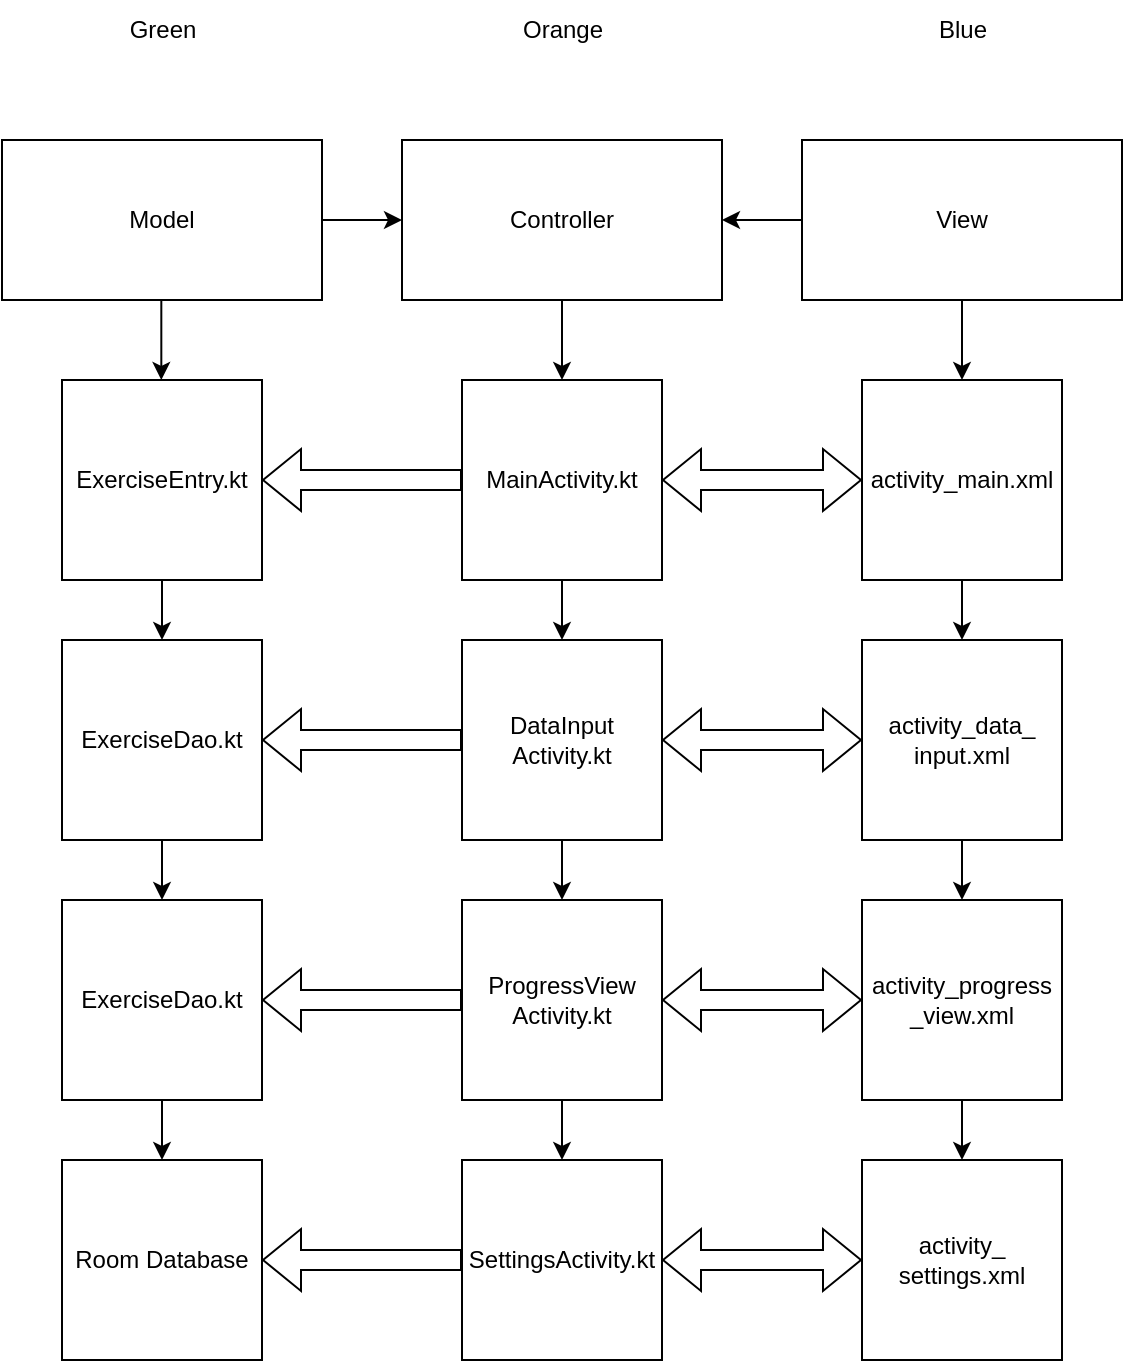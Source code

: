 <mxfile version="28.0.6">
  <diagram name="Page-1" id="APuEniZk1jiS2VduVCoG">
    <mxGraphModel dx="1425" dy="766" grid="1" gridSize="10" guides="1" tooltips="1" connect="1" arrows="1" fold="1" page="1" pageScale="1" pageWidth="850" pageHeight="1100" math="0" shadow="0">
      <root>
        <mxCell id="0" />
        <mxCell id="1" parent="0" />
        <mxCell id="TVGGW7-JHqkgEBfkJVd3-60" value="" style="edgeStyle=orthogonalEdgeStyle;rounded=0;orthogonalLoop=1;jettySize=auto;html=1;" edge="1" parent="1" source="TVGGW7-JHqkgEBfkJVd3-2" target="TVGGW7-JHqkgEBfkJVd3-4">
          <mxGeometry relative="1" as="geometry" />
        </mxCell>
        <mxCell id="TVGGW7-JHqkgEBfkJVd3-2" value="Model" style="rounded=0;whiteSpace=wrap;html=1;" vertex="1" parent="1">
          <mxGeometry x="160" y="400" width="160" height="80" as="geometry" />
        </mxCell>
        <mxCell id="TVGGW7-JHqkgEBfkJVd3-61" value="" style="edgeStyle=orthogonalEdgeStyle;rounded=0;orthogonalLoop=1;jettySize=auto;html=1;" edge="1" parent="1" source="TVGGW7-JHqkgEBfkJVd3-3" target="TVGGW7-JHqkgEBfkJVd3-4">
          <mxGeometry relative="1" as="geometry" />
        </mxCell>
        <mxCell id="TVGGW7-JHqkgEBfkJVd3-69" value="" style="edgeStyle=orthogonalEdgeStyle;rounded=0;orthogonalLoop=1;jettySize=auto;html=1;" edge="1" parent="1" source="TVGGW7-JHqkgEBfkJVd3-3" target="TVGGW7-JHqkgEBfkJVd3-63">
          <mxGeometry relative="1" as="geometry" />
        </mxCell>
        <mxCell id="TVGGW7-JHqkgEBfkJVd3-3" value="View" style="rounded=0;whiteSpace=wrap;html=1;" vertex="1" parent="1">
          <mxGeometry x="560" y="400" width="160" height="80" as="geometry" />
        </mxCell>
        <mxCell id="TVGGW7-JHqkgEBfkJVd3-77" value="" style="edgeStyle=orthogonalEdgeStyle;rounded=0;orthogonalLoop=1;jettySize=auto;html=1;" edge="1" parent="1" source="TVGGW7-JHqkgEBfkJVd3-4" target="TVGGW7-JHqkgEBfkJVd3-71">
          <mxGeometry relative="1" as="geometry" />
        </mxCell>
        <mxCell id="TVGGW7-JHqkgEBfkJVd3-4" value="Controller" style="rounded=0;whiteSpace=wrap;html=1;" vertex="1" parent="1">
          <mxGeometry x="360" y="400" width="160" height="80" as="geometry" />
        </mxCell>
        <mxCell id="TVGGW7-JHqkgEBfkJVd3-56" value="" style="edgeStyle=orthogonalEdgeStyle;rounded=0;orthogonalLoop=1;jettySize=auto;html=1;" edge="1" parent="1" source="TVGGW7-JHqkgEBfkJVd3-41" target="TVGGW7-JHqkgEBfkJVd3-46">
          <mxGeometry relative="1" as="geometry" />
        </mxCell>
        <mxCell id="TVGGW7-JHqkgEBfkJVd3-41" value="ExerciseEntry.kt" style="whiteSpace=wrap;html=1;aspect=fixed;" vertex="1" parent="1">
          <mxGeometry x="190" y="520" width="100" height="100" as="geometry" />
        </mxCell>
        <mxCell id="TVGGW7-JHqkgEBfkJVd3-45" value="" style="endArrow=classic;html=1;rounded=0;exitX=0.5;exitY=1;exitDx=0;exitDy=0;" edge="1" parent="1">
          <mxGeometry width="50" height="50" relative="1" as="geometry">
            <mxPoint x="239.66" y="480" as="sourcePoint" />
            <mxPoint x="239.66" y="520" as="targetPoint" />
          </mxGeometry>
        </mxCell>
        <mxCell id="TVGGW7-JHqkgEBfkJVd3-57" value="" style="edgeStyle=orthogonalEdgeStyle;rounded=0;orthogonalLoop=1;jettySize=auto;html=1;" edge="1" parent="1" source="TVGGW7-JHqkgEBfkJVd3-46" target="TVGGW7-JHqkgEBfkJVd3-47">
          <mxGeometry relative="1" as="geometry" />
        </mxCell>
        <mxCell id="TVGGW7-JHqkgEBfkJVd3-46" value="ExerciseDao.kt" style="whiteSpace=wrap;html=1;aspect=fixed;" vertex="1" parent="1">
          <mxGeometry x="190" y="650" width="100" height="100" as="geometry" />
        </mxCell>
        <mxCell id="TVGGW7-JHqkgEBfkJVd3-59" value="" style="edgeStyle=orthogonalEdgeStyle;rounded=0;orthogonalLoop=1;jettySize=auto;html=1;" edge="1" parent="1" source="TVGGW7-JHqkgEBfkJVd3-47" target="TVGGW7-JHqkgEBfkJVd3-58">
          <mxGeometry relative="1" as="geometry" />
        </mxCell>
        <mxCell id="TVGGW7-JHqkgEBfkJVd3-47" value="ExerciseDao.kt" style="whiteSpace=wrap;html=1;aspect=fixed;" vertex="1" parent="1">
          <mxGeometry x="190" y="780" width="100" height="100" as="geometry" />
        </mxCell>
        <mxCell id="TVGGW7-JHqkgEBfkJVd3-58" value="Room Database" style="whiteSpace=wrap;html=1;aspect=fixed;" vertex="1" parent="1">
          <mxGeometry x="190" y="910" width="100" height="100" as="geometry" />
        </mxCell>
        <mxCell id="TVGGW7-JHqkgEBfkJVd3-62" value="" style="edgeStyle=orthogonalEdgeStyle;rounded=0;orthogonalLoop=1;jettySize=auto;html=1;" edge="1" parent="1" source="TVGGW7-JHqkgEBfkJVd3-63" target="TVGGW7-JHqkgEBfkJVd3-65">
          <mxGeometry relative="1" as="geometry" />
        </mxCell>
        <mxCell id="TVGGW7-JHqkgEBfkJVd3-63" value="activity_main.xml" style="whiteSpace=wrap;html=1;aspect=fixed;" vertex="1" parent="1">
          <mxGeometry x="590" y="520" width="100" height="100" as="geometry" />
        </mxCell>
        <mxCell id="TVGGW7-JHqkgEBfkJVd3-64" value="" style="edgeStyle=orthogonalEdgeStyle;rounded=0;orthogonalLoop=1;jettySize=auto;html=1;" edge="1" parent="1" source="TVGGW7-JHqkgEBfkJVd3-65" target="TVGGW7-JHqkgEBfkJVd3-67">
          <mxGeometry relative="1" as="geometry" />
        </mxCell>
        <mxCell id="TVGGW7-JHqkgEBfkJVd3-65" value="activity_data_ input.xml" style="whiteSpace=wrap;html=1;aspect=fixed;" vertex="1" parent="1">
          <mxGeometry x="590" y="650" width="100" height="100" as="geometry" />
        </mxCell>
        <mxCell id="TVGGW7-JHqkgEBfkJVd3-66" value="" style="edgeStyle=orthogonalEdgeStyle;rounded=0;orthogonalLoop=1;jettySize=auto;html=1;" edge="1" parent="1" source="TVGGW7-JHqkgEBfkJVd3-67" target="TVGGW7-JHqkgEBfkJVd3-68">
          <mxGeometry relative="1" as="geometry" />
        </mxCell>
        <mxCell id="TVGGW7-JHqkgEBfkJVd3-67" value="activity_progress _view.xml" style="whiteSpace=wrap;html=1;aspect=fixed;" vertex="1" parent="1">
          <mxGeometry x="590" y="780" width="100" height="100" as="geometry" />
        </mxCell>
        <mxCell id="TVGGW7-JHqkgEBfkJVd3-68" value="activity_ settings.xml" style="whiteSpace=wrap;html=1;aspect=fixed;" vertex="1" parent="1">
          <mxGeometry x="590" y="910" width="100" height="100" as="geometry" />
        </mxCell>
        <mxCell id="TVGGW7-JHqkgEBfkJVd3-70" value="" style="edgeStyle=orthogonalEdgeStyle;rounded=0;orthogonalLoop=1;jettySize=auto;html=1;" edge="1" parent="1" source="TVGGW7-JHqkgEBfkJVd3-71" target="TVGGW7-JHqkgEBfkJVd3-73">
          <mxGeometry relative="1" as="geometry" />
        </mxCell>
        <mxCell id="TVGGW7-JHqkgEBfkJVd3-71" value="MainActivity.kt" style="whiteSpace=wrap;html=1;aspect=fixed;" vertex="1" parent="1">
          <mxGeometry x="390" y="520" width="100" height="100" as="geometry" />
        </mxCell>
        <mxCell id="TVGGW7-JHqkgEBfkJVd3-72" value="" style="edgeStyle=orthogonalEdgeStyle;rounded=0;orthogonalLoop=1;jettySize=auto;html=1;" edge="1" parent="1" source="TVGGW7-JHqkgEBfkJVd3-73" target="TVGGW7-JHqkgEBfkJVd3-75">
          <mxGeometry relative="1" as="geometry" />
        </mxCell>
        <mxCell id="TVGGW7-JHqkgEBfkJVd3-73" value="DataInput Activity.kt" style="whiteSpace=wrap;html=1;aspect=fixed;" vertex="1" parent="1">
          <mxGeometry x="390" y="650" width="100" height="100" as="geometry" />
        </mxCell>
        <mxCell id="TVGGW7-JHqkgEBfkJVd3-74" value="" style="edgeStyle=orthogonalEdgeStyle;rounded=0;orthogonalLoop=1;jettySize=auto;html=1;" edge="1" parent="1" source="TVGGW7-JHqkgEBfkJVd3-75" target="TVGGW7-JHqkgEBfkJVd3-76">
          <mxGeometry relative="1" as="geometry" />
        </mxCell>
        <mxCell id="TVGGW7-JHqkgEBfkJVd3-75" value="ProgressView Activity.kt" style="whiteSpace=wrap;html=1;aspect=fixed;" vertex="1" parent="1">
          <mxGeometry x="390" y="780" width="100" height="100" as="geometry" />
        </mxCell>
        <mxCell id="TVGGW7-JHqkgEBfkJVd3-76" value="SettingsActivity.kt" style="whiteSpace=wrap;html=1;aspect=fixed;" vertex="1" parent="1">
          <mxGeometry x="390" y="910" width="100" height="100" as="geometry" />
        </mxCell>
        <mxCell id="TVGGW7-JHqkgEBfkJVd3-78" value="" style="shape=flexArrow;endArrow=classic;startArrow=classic;html=1;rounded=0;entryX=1;entryY=0.5;entryDx=0;entryDy=0;exitX=0;exitY=0.5;exitDx=0;exitDy=0;" edge="1" parent="1" source="TVGGW7-JHqkgEBfkJVd3-63" target="TVGGW7-JHqkgEBfkJVd3-71">
          <mxGeometry width="100" height="100" relative="1" as="geometry">
            <mxPoint x="160" y="619.31" as="sourcePoint" />
            <mxPoint x="50" y="619.31" as="targetPoint" />
          </mxGeometry>
        </mxCell>
        <mxCell id="TVGGW7-JHqkgEBfkJVd3-79" value="" style="shape=flexArrow;endArrow=classic;startArrow=classic;html=1;rounded=0;entryX=1;entryY=0.5;entryDx=0;entryDy=0;" edge="1" parent="1" source="TVGGW7-JHqkgEBfkJVd3-65" target="TVGGW7-JHqkgEBfkJVd3-73">
          <mxGeometry width="100" height="100" relative="1" as="geometry">
            <mxPoint x="860" y="660" as="sourcePoint" />
            <mxPoint x="760" y="660" as="targetPoint" />
          </mxGeometry>
        </mxCell>
        <mxCell id="TVGGW7-JHqkgEBfkJVd3-80" value="" style="shape=flexArrow;endArrow=classic;startArrow=classic;html=1;rounded=0;entryX=1;entryY=0.5;entryDx=0;entryDy=0;exitX=0;exitY=0.5;exitDx=0;exitDy=0;" edge="1" parent="1" source="TVGGW7-JHqkgEBfkJVd3-67" target="TVGGW7-JHqkgEBfkJVd3-75">
          <mxGeometry width="100" height="100" relative="1" as="geometry">
            <mxPoint x="900" y="780" as="sourcePoint" />
            <mxPoint x="800" y="780" as="targetPoint" />
          </mxGeometry>
        </mxCell>
        <mxCell id="TVGGW7-JHqkgEBfkJVd3-81" value="" style="shape=flexArrow;endArrow=classic;startArrow=classic;html=1;rounded=0;entryX=1;entryY=0.5;entryDx=0;entryDy=0;exitX=0;exitY=0.5;exitDx=0;exitDy=0;" edge="1" parent="1" source="TVGGW7-JHqkgEBfkJVd3-68" target="TVGGW7-JHqkgEBfkJVd3-76">
          <mxGeometry width="100" height="100" relative="1" as="geometry">
            <mxPoint x="910" y="790" as="sourcePoint" />
            <mxPoint x="810" y="790" as="targetPoint" />
          </mxGeometry>
        </mxCell>
        <mxCell id="TVGGW7-JHqkgEBfkJVd3-82" value="" style="shape=flexArrow;endArrow=classic;html=1;rounded=0;entryX=1;entryY=0.5;entryDx=0;entryDy=0;exitX=0;exitY=0.5;exitDx=0;exitDy=0;" edge="1" parent="1" source="TVGGW7-JHqkgEBfkJVd3-71" target="TVGGW7-JHqkgEBfkJVd3-41">
          <mxGeometry width="50" height="50" relative="1" as="geometry">
            <mxPoint x="30" y="650" as="sourcePoint" />
            <mxPoint x="80" y="600" as="targetPoint" />
          </mxGeometry>
        </mxCell>
        <mxCell id="TVGGW7-JHqkgEBfkJVd3-83" value="" style="shape=flexArrow;endArrow=classic;html=1;rounded=0;entryX=1;entryY=0.5;entryDx=0;entryDy=0;exitX=0;exitY=0.5;exitDx=0;exitDy=0;" edge="1" parent="1" source="TVGGW7-JHqkgEBfkJVd3-73" target="TVGGW7-JHqkgEBfkJVd3-46">
          <mxGeometry width="50" height="50" relative="1" as="geometry">
            <mxPoint x="170" y="670" as="sourcePoint" />
            <mxPoint x="70" y="670" as="targetPoint" />
          </mxGeometry>
        </mxCell>
        <mxCell id="TVGGW7-JHqkgEBfkJVd3-84" value="" style="shape=flexArrow;endArrow=classic;html=1;rounded=0;entryX=1;entryY=0.5;entryDx=0;entryDy=0;exitX=0;exitY=0.5;exitDx=0;exitDy=0;" edge="1" parent="1" source="TVGGW7-JHqkgEBfkJVd3-75" target="TVGGW7-JHqkgEBfkJVd3-47">
          <mxGeometry width="50" height="50" relative="1" as="geometry">
            <mxPoint x="170" y="820" as="sourcePoint" />
            <mxPoint x="70" y="820" as="targetPoint" />
          </mxGeometry>
        </mxCell>
        <mxCell id="TVGGW7-JHqkgEBfkJVd3-85" value="" style="shape=flexArrow;endArrow=classic;html=1;rounded=0;entryX=1;entryY=0.5;entryDx=0;entryDy=0;exitX=0;exitY=0.5;exitDx=0;exitDy=0;" edge="1" parent="1" source="TVGGW7-JHqkgEBfkJVd3-76" target="TVGGW7-JHqkgEBfkJVd3-58">
          <mxGeometry width="50" height="50" relative="1" as="geometry">
            <mxPoint x="180" y="930" as="sourcePoint" />
            <mxPoint x="80" y="930" as="targetPoint" />
          </mxGeometry>
        </mxCell>
        <mxCell id="TVGGW7-JHqkgEBfkJVd3-87" value="Blue" style="text;html=1;align=center;verticalAlign=middle;resizable=0;points=[];autosize=1;strokeColor=none;fillColor=none;" vertex="1" parent="1">
          <mxGeometry x="615" y="330" width="50" height="30" as="geometry" />
        </mxCell>
        <mxCell id="TVGGW7-JHqkgEBfkJVd3-88" value="Green" style="text;html=1;align=center;verticalAlign=middle;resizable=0;points=[];autosize=1;strokeColor=none;fillColor=none;" vertex="1" parent="1">
          <mxGeometry x="210" y="330" width="60" height="30" as="geometry" />
        </mxCell>
        <mxCell id="TVGGW7-JHqkgEBfkJVd3-89" value="Orange" style="text;html=1;align=center;verticalAlign=middle;resizable=0;points=[];autosize=1;strokeColor=none;fillColor=none;" vertex="1" parent="1">
          <mxGeometry x="410" y="330" width="60" height="30" as="geometry" />
        </mxCell>
      </root>
    </mxGraphModel>
  </diagram>
</mxfile>
